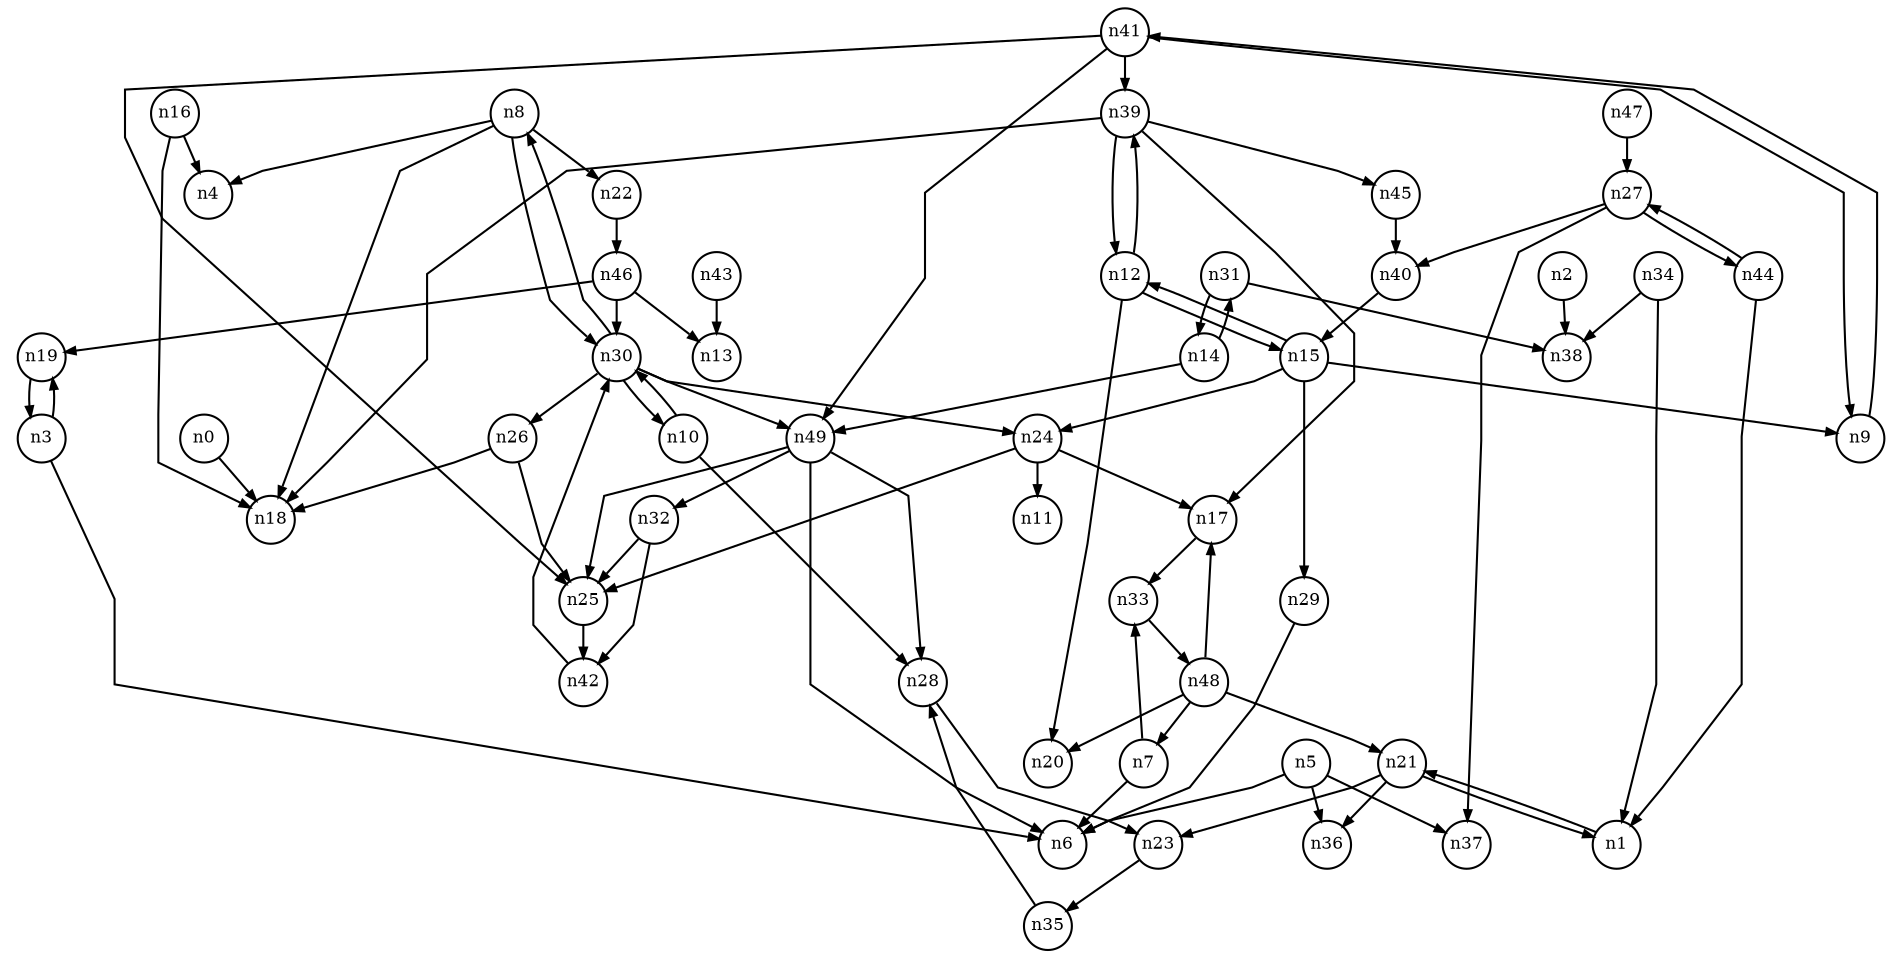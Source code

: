 digraph G{
splines=polyline;
ranksep=0.22;
nodesep=0.22;
nodesize=0.16;
fontsize=8
edge [arrowsize=0.5]
node [fontsize=8 shape=circle width=0.32 fixedsize=shape];

n0 -> n18
n2 -> n38
n3 -> n6
n3 -> n19
n5 -> n6
n5 -> n36
n5 -> n37
n7 -> n6
n7 -> n33
n8 -> n4
n8 -> n18
n8 -> n22
n8 -> n30
n22 -> n46
n28 -> n23
n10 -> n28
n10 -> n30
n12 -> n20
n12 -> n39
n12 -> n15
n39 -> n17
n39 -> n18
n39 -> n45
n39 -> n12
n31 -> n38
n31 -> n14
n14 -> n31
n14 -> n49
n49 -> n6
n49 -> n25
n49 -> n28
n49 -> n32
n9 -> n41
n15 -> n9
n15 -> n12
n15 -> n24
n15 -> n29
n24 -> n11
n24 -> n17
n24 -> n25
n29 -> n6
n16 -> n4
n16 -> n18
n19 -> n3
n1 -> n21
n21 -> n1
n21 -> n23
n21 -> n36
n23 -> n35
n17 -> n33
n25 -> n42
n42 -> n30
n26 -> n18
n26 -> n25
n27 -> n37
n27 -> n40
n27 -> n44
n40 -> n15
n30 -> n8
n30 -> n10
n30 -> n24
n30 -> n26
n30 -> n49
n32 -> n25
n32 -> n42
n48 -> n7
n48 -> n17
n48 -> n20
n48 -> n21
n33 -> n48
n34 -> n1
n34 -> n38
n35 -> n28
n45 -> n40
n41 -> n9
n41 -> n25
n41 -> n39
n41 -> n49
n43 -> n13
n44 -> n1
n44 -> n27
n46 -> n13
n46 -> n19
n46 -> n30
n47 -> n27
}
